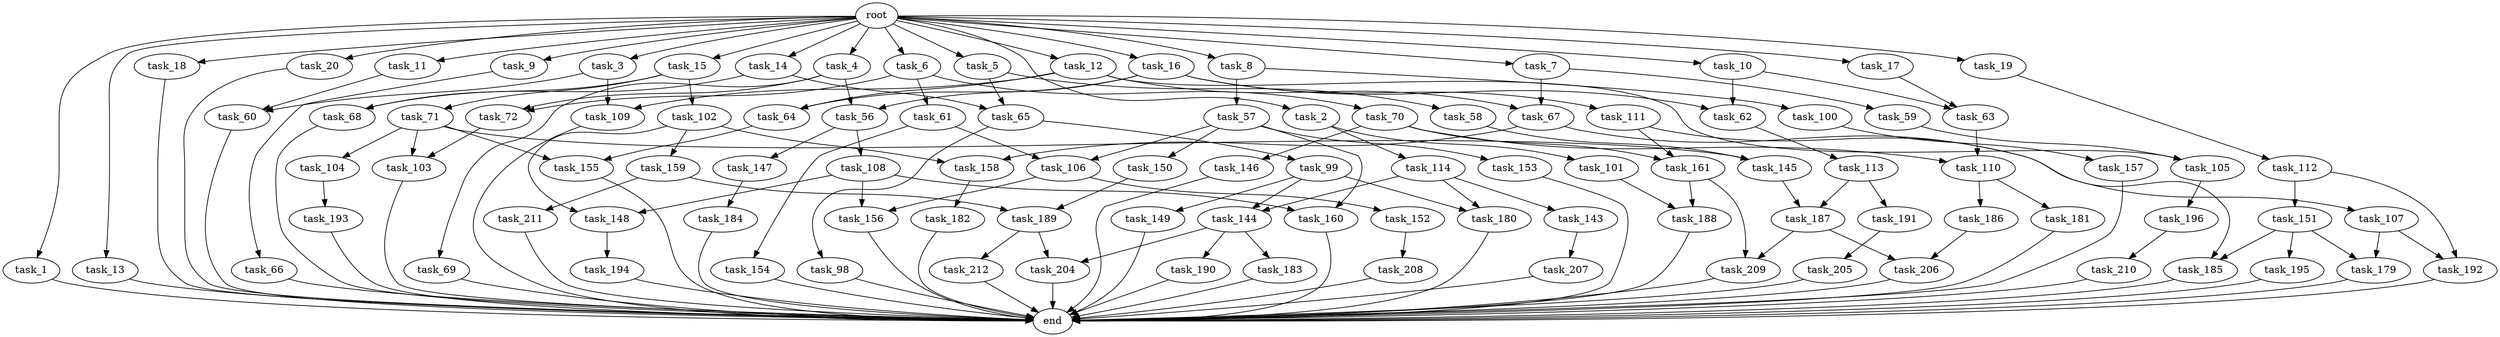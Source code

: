 digraph G {
  root [size="0.000000"];
  task_1 [size="1.024000"];
  task_2 [size="1.024000"];
  task_3 [size="1.024000"];
  task_4 [size="1.024000"];
  task_5 [size="1.024000"];
  task_6 [size="1.024000"];
  task_7 [size="1.024000"];
  task_8 [size="1.024000"];
  task_9 [size="1.024000"];
  task_10 [size="1.024000"];
  task_11 [size="1.024000"];
  task_12 [size="1.024000"];
  task_13 [size="1.024000"];
  task_14 [size="1.024000"];
  task_15 [size="1.024000"];
  task_16 [size="1.024000"];
  task_17 [size="1.024000"];
  task_18 [size="1.024000"];
  task_19 [size="1.024000"];
  task_20 [size="1.024000"];
  task_56 [size="584115552.256000"];
  task_57 [size="858993459.200000"];
  task_58 [size="77309411.328000"];
  task_59 [size="309237645.312000"];
  task_60 [size="687194767.360000"];
  task_61 [size="77309411.328000"];
  task_62 [size="343597383.680000"];
  task_63 [size="1168231104.512000"];
  task_64 [size="68719476.736000"];
  task_65 [size="214748364.800000"];
  task_66 [size="858993459.200000"];
  task_67 [size="343597383.680000"];
  task_68 [size="996432412.672000"];
  task_69 [size="549755813.888000"];
  task_70 [size="77309411.328000"];
  task_71 [size="858993459.200000"];
  task_72 [size="627065225.216000"];
  task_98 [size="34359738.368000"];
  task_99 [size="34359738.368000"];
  task_100 [size="858993459.200000"];
  task_101 [size="34359738.368000"];
  task_102 [size="858993459.200000"];
  task_103 [size="1279900254.208000"];
  task_104 [size="420906795.008000"];
  task_105 [size="68719476.736000"];
  task_106 [size="523986010.112000"];
  task_107 [size="549755813.888000"];
  task_108 [size="137438953.472000"];
  task_109 [size="171798691.840000"];
  task_110 [size="523986010.112000"];
  task_111 [size="34359738.368000"];
  task_112 [size="858993459.200000"];
  task_113 [size="214748364.800000"];
  task_114 [size="34359738.368000"];
  task_143 [size="137438953.472000"];
  task_144 [size="558345748.480000"];
  task_145 [size="558345748.480000"];
  task_146 [size="309237645.312000"];
  task_147 [size="137438953.472000"];
  task_148 [size="1279900254.208000"];
  task_149 [size="420906795.008000"];
  task_150 [size="214748364.800000"];
  task_151 [size="34359738.368000"];
  task_152 [size="214748364.800000"];
  task_153 [size="214748364.800000"];
  task_154 [size="309237645.312000"];
  task_155 [size="970662608.896000"];
  task_156 [size="1073741824.000000"];
  task_157 [size="214748364.800000"];
  task_158 [size="970662608.896000"];
  task_159 [size="420906795.008000"];
  task_160 [size="1073741824.000000"];
  task_161 [size="1168231104.512000"];
  task_179 [size="455266533.376000"];
  task_180 [size="558345748.480000"];
  task_181 [size="695784701.952000"];
  task_182 [size="549755813.888000"];
  task_183 [size="214748364.800000"];
  task_184 [size="137438953.472000"];
  task_185 [size="1279900254.208000"];
  task_186 [size="695784701.952000"];
  task_187 [size="687194767.360000"];
  task_188 [size="893353197.568000"];
  task_189 [size="635655159.808000"];
  task_190 [size="214748364.800000"];
  task_191 [size="549755813.888000"];
  task_192 [size="68719476.736000"];
  task_193 [size="695784701.952000"];
  task_194 [size="420906795.008000"];
  task_195 [size="420906795.008000"];
  task_196 [size="858993459.200000"];
  task_204 [size="249108103.168000"];
  task_205 [size="34359738.368000"];
  task_206 [size="1116691496.960000"];
  task_207 [size="549755813.888000"];
  task_208 [size="77309411.328000"];
  task_209 [size="1279900254.208000"];
  task_210 [size="77309411.328000"];
  task_211 [size="214748364.800000"];
  task_212 [size="34359738.368000"];
  end [size="0.000000"];

  root -> task_1 [size="1.000000"];
  root -> task_2 [size="1.000000"];
  root -> task_3 [size="1.000000"];
  root -> task_4 [size="1.000000"];
  root -> task_5 [size="1.000000"];
  root -> task_6 [size="1.000000"];
  root -> task_7 [size="1.000000"];
  root -> task_8 [size="1.000000"];
  root -> task_9 [size="1.000000"];
  root -> task_10 [size="1.000000"];
  root -> task_11 [size="1.000000"];
  root -> task_12 [size="1.000000"];
  root -> task_13 [size="1.000000"];
  root -> task_14 [size="1.000000"];
  root -> task_15 [size="1.000000"];
  root -> task_16 [size="1.000000"];
  root -> task_17 [size="1.000000"];
  root -> task_18 [size="1.000000"];
  root -> task_19 [size="1.000000"];
  root -> task_20 [size="1.000000"];
  task_1 -> end [size="1.000000"];
  task_2 -> task_101 [size="33554432.000000"];
  task_2 -> task_114 [size="33554432.000000"];
  task_3 -> task_60 [size="134217728.000000"];
  task_3 -> task_109 [size="134217728.000000"];
  task_4 -> task_56 [size="536870912.000000"];
  task_4 -> task_69 [size="536870912.000000"];
  task_4 -> task_72 [size="536870912.000000"];
  task_5 -> task_58 [size="75497472.000000"];
  task_5 -> task_65 [size="75497472.000000"];
  task_6 -> task_61 [size="75497472.000000"];
  task_6 -> task_70 [size="75497472.000000"];
  task_6 -> task_72 [size="75497472.000000"];
  task_7 -> task_59 [size="301989888.000000"];
  task_7 -> task_67 [size="301989888.000000"];
  task_8 -> task_57 [size="838860800.000000"];
  task_8 -> task_100 [size="838860800.000000"];
  task_9 -> task_66 [size="838860800.000000"];
  task_10 -> task_62 [size="301989888.000000"];
  task_10 -> task_63 [size="301989888.000000"];
  task_11 -> task_60 [size="536870912.000000"];
  task_12 -> task_64 [size="33554432.000000"];
  task_12 -> task_67 [size="33554432.000000"];
  task_12 -> task_105 [size="33554432.000000"];
  task_12 -> task_109 [size="33554432.000000"];
  task_13 -> end [size="1.000000"];
  task_14 -> task_65 [size="134217728.000000"];
  task_14 -> task_68 [size="134217728.000000"];
  task_15 -> task_68 [size="838860800.000000"];
  task_15 -> task_71 [size="838860800.000000"];
  task_15 -> task_102 [size="838860800.000000"];
  task_16 -> task_56 [size="33554432.000000"];
  task_16 -> task_62 [size="33554432.000000"];
  task_16 -> task_64 [size="33554432.000000"];
  task_16 -> task_111 [size="33554432.000000"];
  task_17 -> task_63 [size="838860800.000000"];
  task_18 -> end [size="1.000000"];
  task_19 -> task_112 [size="838860800.000000"];
  task_20 -> end [size="1.000000"];
  task_56 -> task_108 [size="134217728.000000"];
  task_56 -> task_147 [size="134217728.000000"];
  task_57 -> task_106 [size="209715200.000000"];
  task_57 -> task_150 [size="209715200.000000"];
  task_57 -> task_153 [size="209715200.000000"];
  task_57 -> task_160 [size="209715200.000000"];
  task_58 -> task_145 [size="134217728.000000"];
  task_59 -> task_105 [size="33554432.000000"];
  task_60 -> end [size="1.000000"];
  task_61 -> task_106 [size="301989888.000000"];
  task_61 -> task_154 [size="301989888.000000"];
  task_62 -> task_113 [size="209715200.000000"];
  task_63 -> task_110 [size="209715200.000000"];
  task_64 -> task_155 [size="536870912.000000"];
  task_65 -> task_98 [size="33554432.000000"];
  task_65 -> task_99 [size="33554432.000000"];
  task_66 -> end [size="1.000000"];
  task_67 -> task_107 [size="536870912.000000"];
  task_67 -> task_158 [size="536870912.000000"];
  task_68 -> end [size="1.000000"];
  task_69 -> end [size="1.000000"];
  task_70 -> task_110 [size="301989888.000000"];
  task_70 -> task_146 [size="301989888.000000"];
  task_70 -> task_161 [size="301989888.000000"];
  task_71 -> task_103 [size="411041792.000000"];
  task_71 -> task_104 [size="411041792.000000"];
  task_71 -> task_145 [size="411041792.000000"];
  task_71 -> task_155 [size="411041792.000000"];
  task_72 -> task_103 [size="838860800.000000"];
  task_98 -> end [size="1.000000"];
  task_99 -> task_144 [size="411041792.000000"];
  task_99 -> task_149 [size="411041792.000000"];
  task_99 -> task_180 [size="411041792.000000"];
  task_100 -> task_157 [size="209715200.000000"];
  task_101 -> task_188 [size="33554432.000000"];
  task_102 -> task_148 [size="411041792.000000"];
  task_102 -> task_158 [size="411041792.000000"];
  task_102 -> task_159 [size="411041792.000000"];
  task_103 -> end [size="1.000000"];
  task_104 -> task_193 [size="679477248.000000"];
  task_105 -> task_196 [size="838860800.000000"];
  task_106 -> task_152 [size="209715200.000000"];
  task_106 -> task_156 [size="209715200.000000"];
  task_107 -> task_179 [size="33554432.000000"];
  task_107 -> task_192 [size="33554432.000000"];
  task_108 -> task_148 [size="838860800.000000"];
  task_108 -> task_156 [size="838860800.000000"];
  task_108 -> task_160 [size="838860800.000000"];
  task_109 -> end [size="1.000000"];
  task_110 -> task_181 [size="679477248.000000"];
  task_110 -> task_186 [size="679477248.000000"];
  task_111 -> task_161 [size="838860800.000000"];
  task_111 -> task_185 [size="838860800.000000"];
  task_112 -> task_151 [size="33554432.000000"];
  task_112 -> task_192 [size="33554432.000000"];
  task_113 -> task_187 [size="536870912.000000"];
  task_113 -> task_191 [size="536870912.000000"];
  task_114 -> task_143 [size="134217728.000000"];
  task_114 -> task_144 [size="134217728.000000"];
  task_114 -> task_180 [size="134217728.000000"];
  task_143 -> task_207 [size="536870912.000000"];
  task_144 -> task_183 [size="209715200.000000"];
  task_144 -> task_190 [size="209715200.000000"];
  task_144 -> task_204 [size="209715200.000000"];
  task_145 -> task_187 [size="134217728.000000"];
  task_146 -> end [size="1.000000"];
  task_147 -> task_184 [size="134217728.000000"];
  task_148 -> task_194 [size="411041792.000000"];
  task_149 -> end [size="1.000000"];
  task_150 -> task_189 [size="411041792.000000"];
  task_151 -> task_179 [size="411041792.000000"];
  task_151 -> task_185 [size="411041792.000000"];
  task_151 -> task_195 [size="411041792.000000"];
  task_152 -> task_208 [size="75497472.000000"];
  task_153 -> end [size="1.000000"];
  task_154 -> end [size="1.000000"];
  task_155 -> end [size="1.000000"];
  task_156 -> end [size="1.000000"];
  task_157 -> end [size="1.000000"];
  task_158 -> task_182 [size="536870912.000000"];
  task_159 -> task_189 [size="209715200.000000"];
  task_159 -> task_211 [size="209715200.000000"];
  task_160 -> end [size="1.000000"];
  task_161 -> task_188 [size="838860800.000000"];
  task_161 -> task_209 [size="838860800.000000"];
  task_179 -> end [size="1.000000"];
  task_180 -> end [size="1.000000"];
  task_181 -> end [size="1.000000"];
  task_182 -> end [size="1.000000"];
  task_183 -> end [size="1.000000"];
  task_184 -> end [size="1.000000"];
  task_185 -> end [size="1.000000"];
  task_186 -> task_206 [size="679477248.000000"];
  task_187 -> task_206 [size="411041792.000000"];
  task_187 -> task_209 [size="411041792.000000"];
  task_188 -> end [size="1.000000"];
  task_189 -> task_204 [size="33554432.000000"];
  task_189 -> task_212 [size="33554432.000000"];
  task_190 -> end [size="1.000000"];
  task_191 -> task_205 [size="33554432.000000"];
  task_192 -> end [size="1.000000"];
  task_193 -> end [size="1.000000"];
  task_194 -> end [size="1.000000"];
  task_195 -> end [size="1.000000"];
  task_196 -> task_210 [size="75497472.000000"];
  task_204 -> end [size="1.000000"];
  task_205 -> end [size="1.000000"];
  task_206 -> end [size="1.000000"];
  task_207 -> end [size="1.000000"];
  task_208 -> end [size="1.000000"];
  task_209 -> end [size="1.000000"];
  task_210 -> end [size="1.000000"];
  task_211 -> end [size="1.000000"];
  task_212 -> end [size="1.000000"];
}
